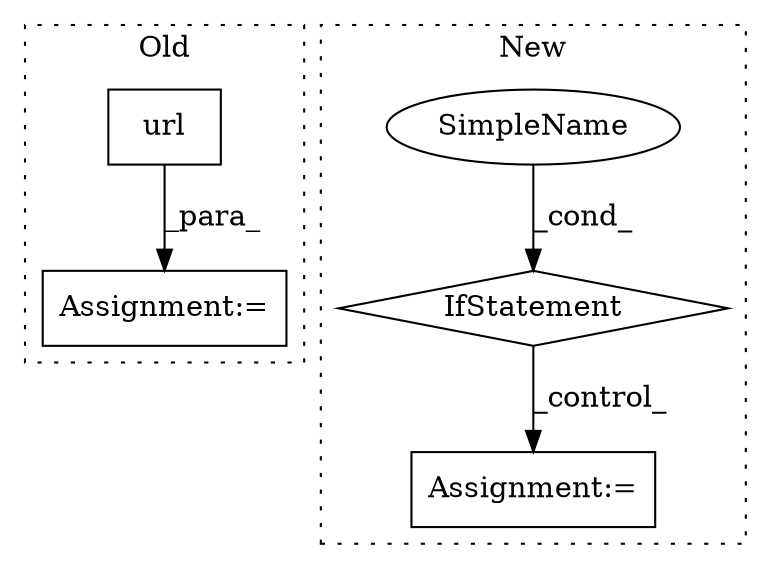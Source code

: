 digraph G {
subgraph cluster0 {
1 [label="url" a="32" s="2075,2102" l="4,1" shape="box"];
3 [label="Assignment:=" a="7" s="2061" l="1" shape="box"];
label = "Old";
style="dotted";
}
subgraph cluster1 {
2 [label="IfStatement" a="25" s="1848,1897" l="4,2" shape="diamond"];
4 [label="SimpleName" a="42" s="" l="" shape="ellipse"];
5 [label="Assignment:=" a="7" s="1924" l="1" shape="box"];
label = "New";
style="dotted";
}
1 -> 3 [label="_para_"];
2 -> 5 [label="_control_"];
4 -> 2 [label="_cond_"];
}